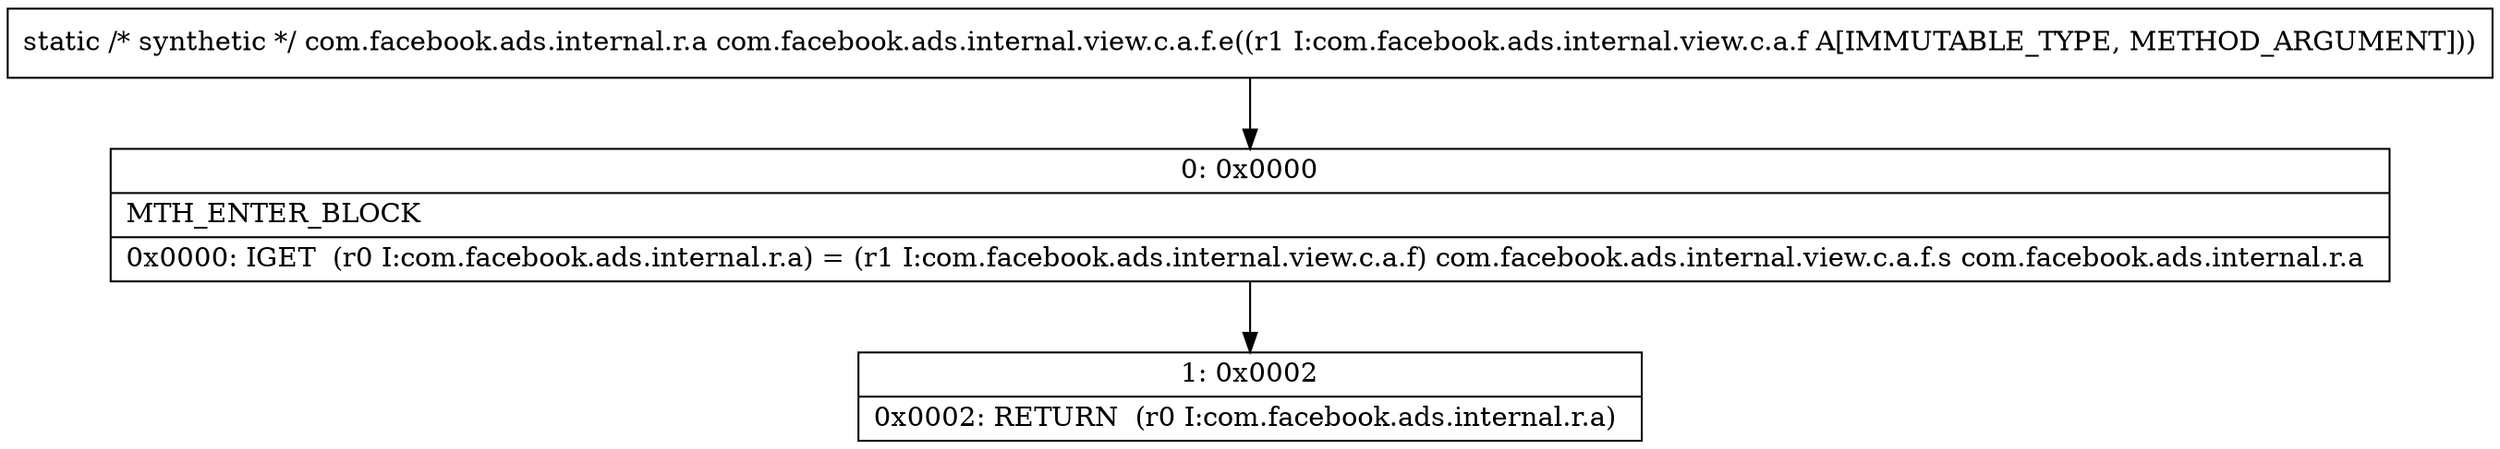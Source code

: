 digraph "CFG forcom.facebook.ads.internal.view.c.a.f.e(Lcom\/facebook\/ads\/internal\/view\/c\/a\/f;)Lcom\/facebook\/ads\/internal\/r\/a;" {
Node_0 [shape=record,label="{0\:\ 0x0000|MTH_ENTER_BLOCK\l|0x0000: IGET  (r0 I:com.facebook.ads.internal.r.a) = (r1 I:com.facebook.ads.internal.view.c.a.f) com.facebook.ads.internal.view.c.a.f.s com.facebook.ads.internal.r.a \l}"];
Node_1 [shape=record,label="{1\:\ 0x0002|0x0002: RETURN  (r0 I:com.facebook.ads.internal.r.a) \l}"];
MethodNode[shape=record,label="{static \/* synthetic *\/ com.facebook.ads.internal.r.a com.facebook.ads.internal.view.c.a.f.e((r1 I:com.facebook.ads.internal.view.c.a.f A[IMMUTABLE_TYPE, METHOD_ARGUMENT])) }"];
MethodNode -> Node_0;
Node_0 -> Node_1;
}

